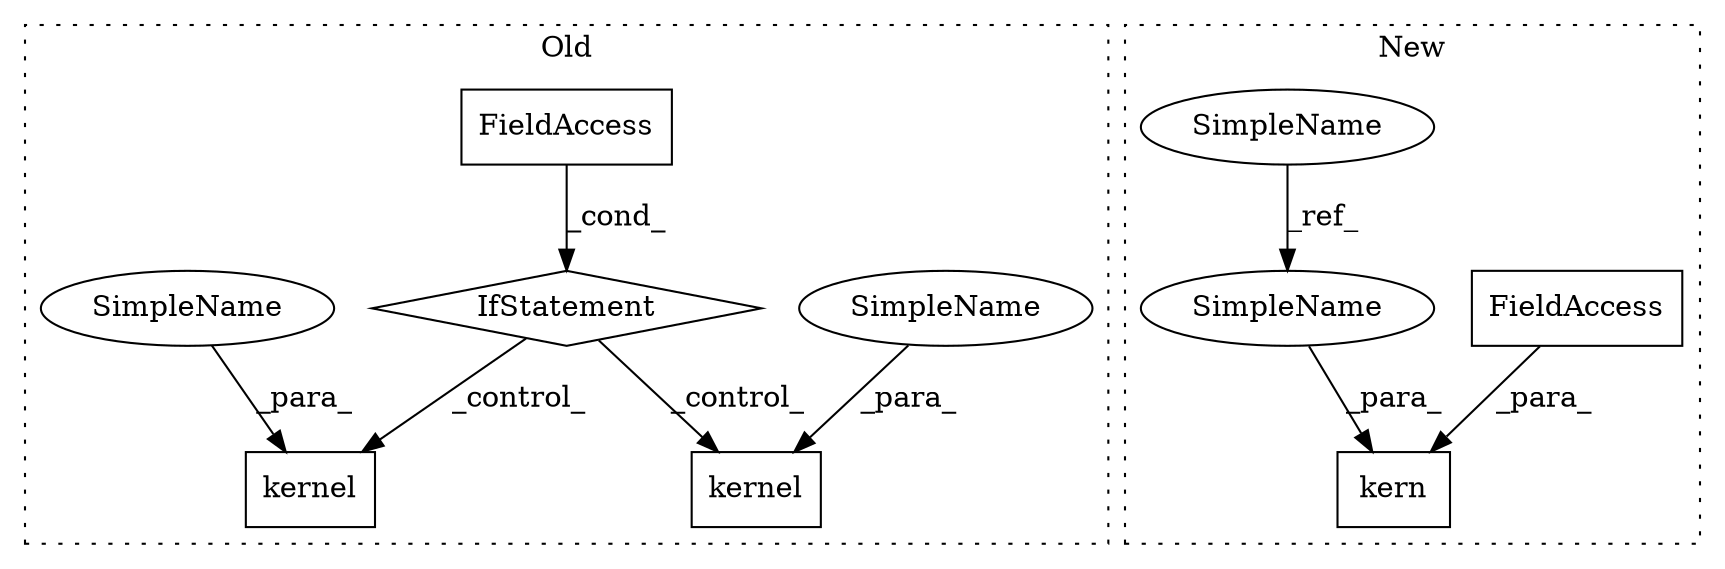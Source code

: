 digraph G {
subgraph cluster0 {
1 [label="kernel" a="32" s="4600,4627" l="7,1" shape="box"];
3 [label="FieldAccess" a="22" s="4558" l="8" shape="box"];
5 [label="kernel" a="32" s="4569,4596" l="7,1" shape="box"];
7 [label="IfStatement" a="25" s="4566" l="3" shape="diamond"];
9 [label="SimpleName" a="42" s="4607" l="4" shape="ellipse"];
10 [label="SimpleName" a="42" s="4576" l="4" shape="ellipse"];
label = "Old";
style="dotted";
}
subgraph cluster1 {
2 [label="kern" a="32" s="4504,4538" l="5,1" shape="box"];
4 [label="FieldAccess" a="22" s="4523" l="15" shape="box"];
6 [label="SimpleName" a="42" s="4131" l="4" shape="ellipse"];
8 [label="SimpleName" a="42" s="4509" l="4" shape="ellipse"];
label = "New";
style="dotted";
}
3 -> 7 [label="_cond_"];
4 -> 2 [label="_para_"];
6 -> 8 [label="_ref_"];
7 -> 5 [label="_control_"];
7 -> 1 [label="_control_"];
8 -> 2 [label="_para_"];
9 -> 1 [label="_para_"];
10 -> 5 [label="_para_"];
}